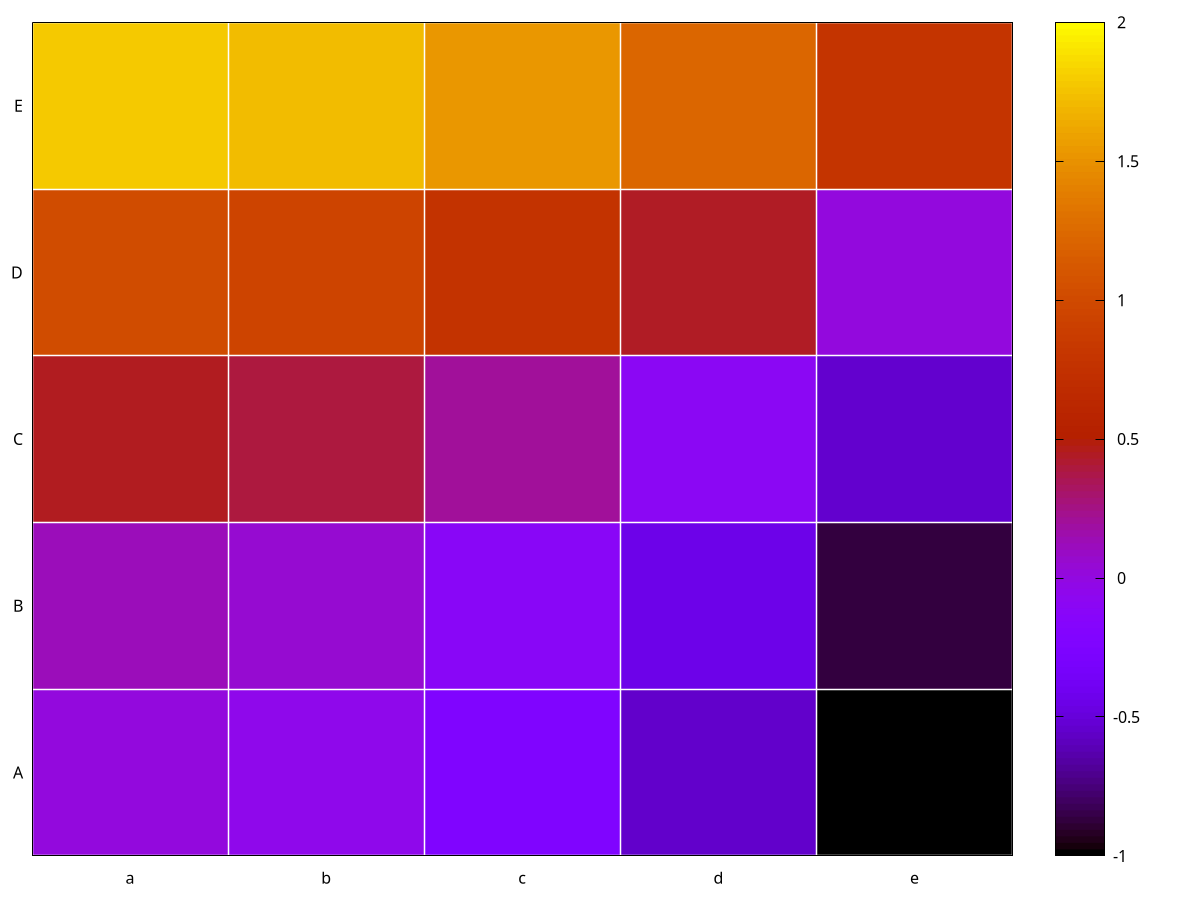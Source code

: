 set term pngcairo
set output '3d.heatmap.grid.png'

$data << EOD
X a b c d e
A 0.0 -0.06 -0.25 -0.56 -1.0
B 0.11 0.04 -0.13 -0.45 -0.88
C 0.44 0.38 0.19 -0.11 -0.55
D 1.0 0.93 0.75 0.43 0.0
E 1.77 1.71 1.52 1.21 0.77
EOD

set xtics scale 0  # 刻み線の長さ
set ytics scale 0
set x2tics format '' scale 0.01  # こちらもゼロにしたいがすると格子線まで消えてしまうので
set y2tics format '' scale 0.01
set link x2
set link y2
set mx2tics 2
set my2tics 2
set grid front mx2tics my2tics lw 1.5 lt -1 lc rgb 'white'
plot $data matrix rowheaders columnheaders w image not
